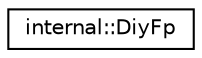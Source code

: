 digraph "Graphical Class Hierarchy"
{
 // LATEX_PDF_SIZE
  edge [fontname="Helvetica",fontsize="10",labelfontname="Helvetica",labelfontsize="10"];
  node [fontname="Helvetica",fontsize="10",shape=record];
  rankdir="LR";
  Node0 [label="internal::DiyFp",height=0.2,width=0.4,color="black", fillcolor="white", style="filled",URL="$structinternal_1_1_diy_fp.html",tooltip=" "];
}
